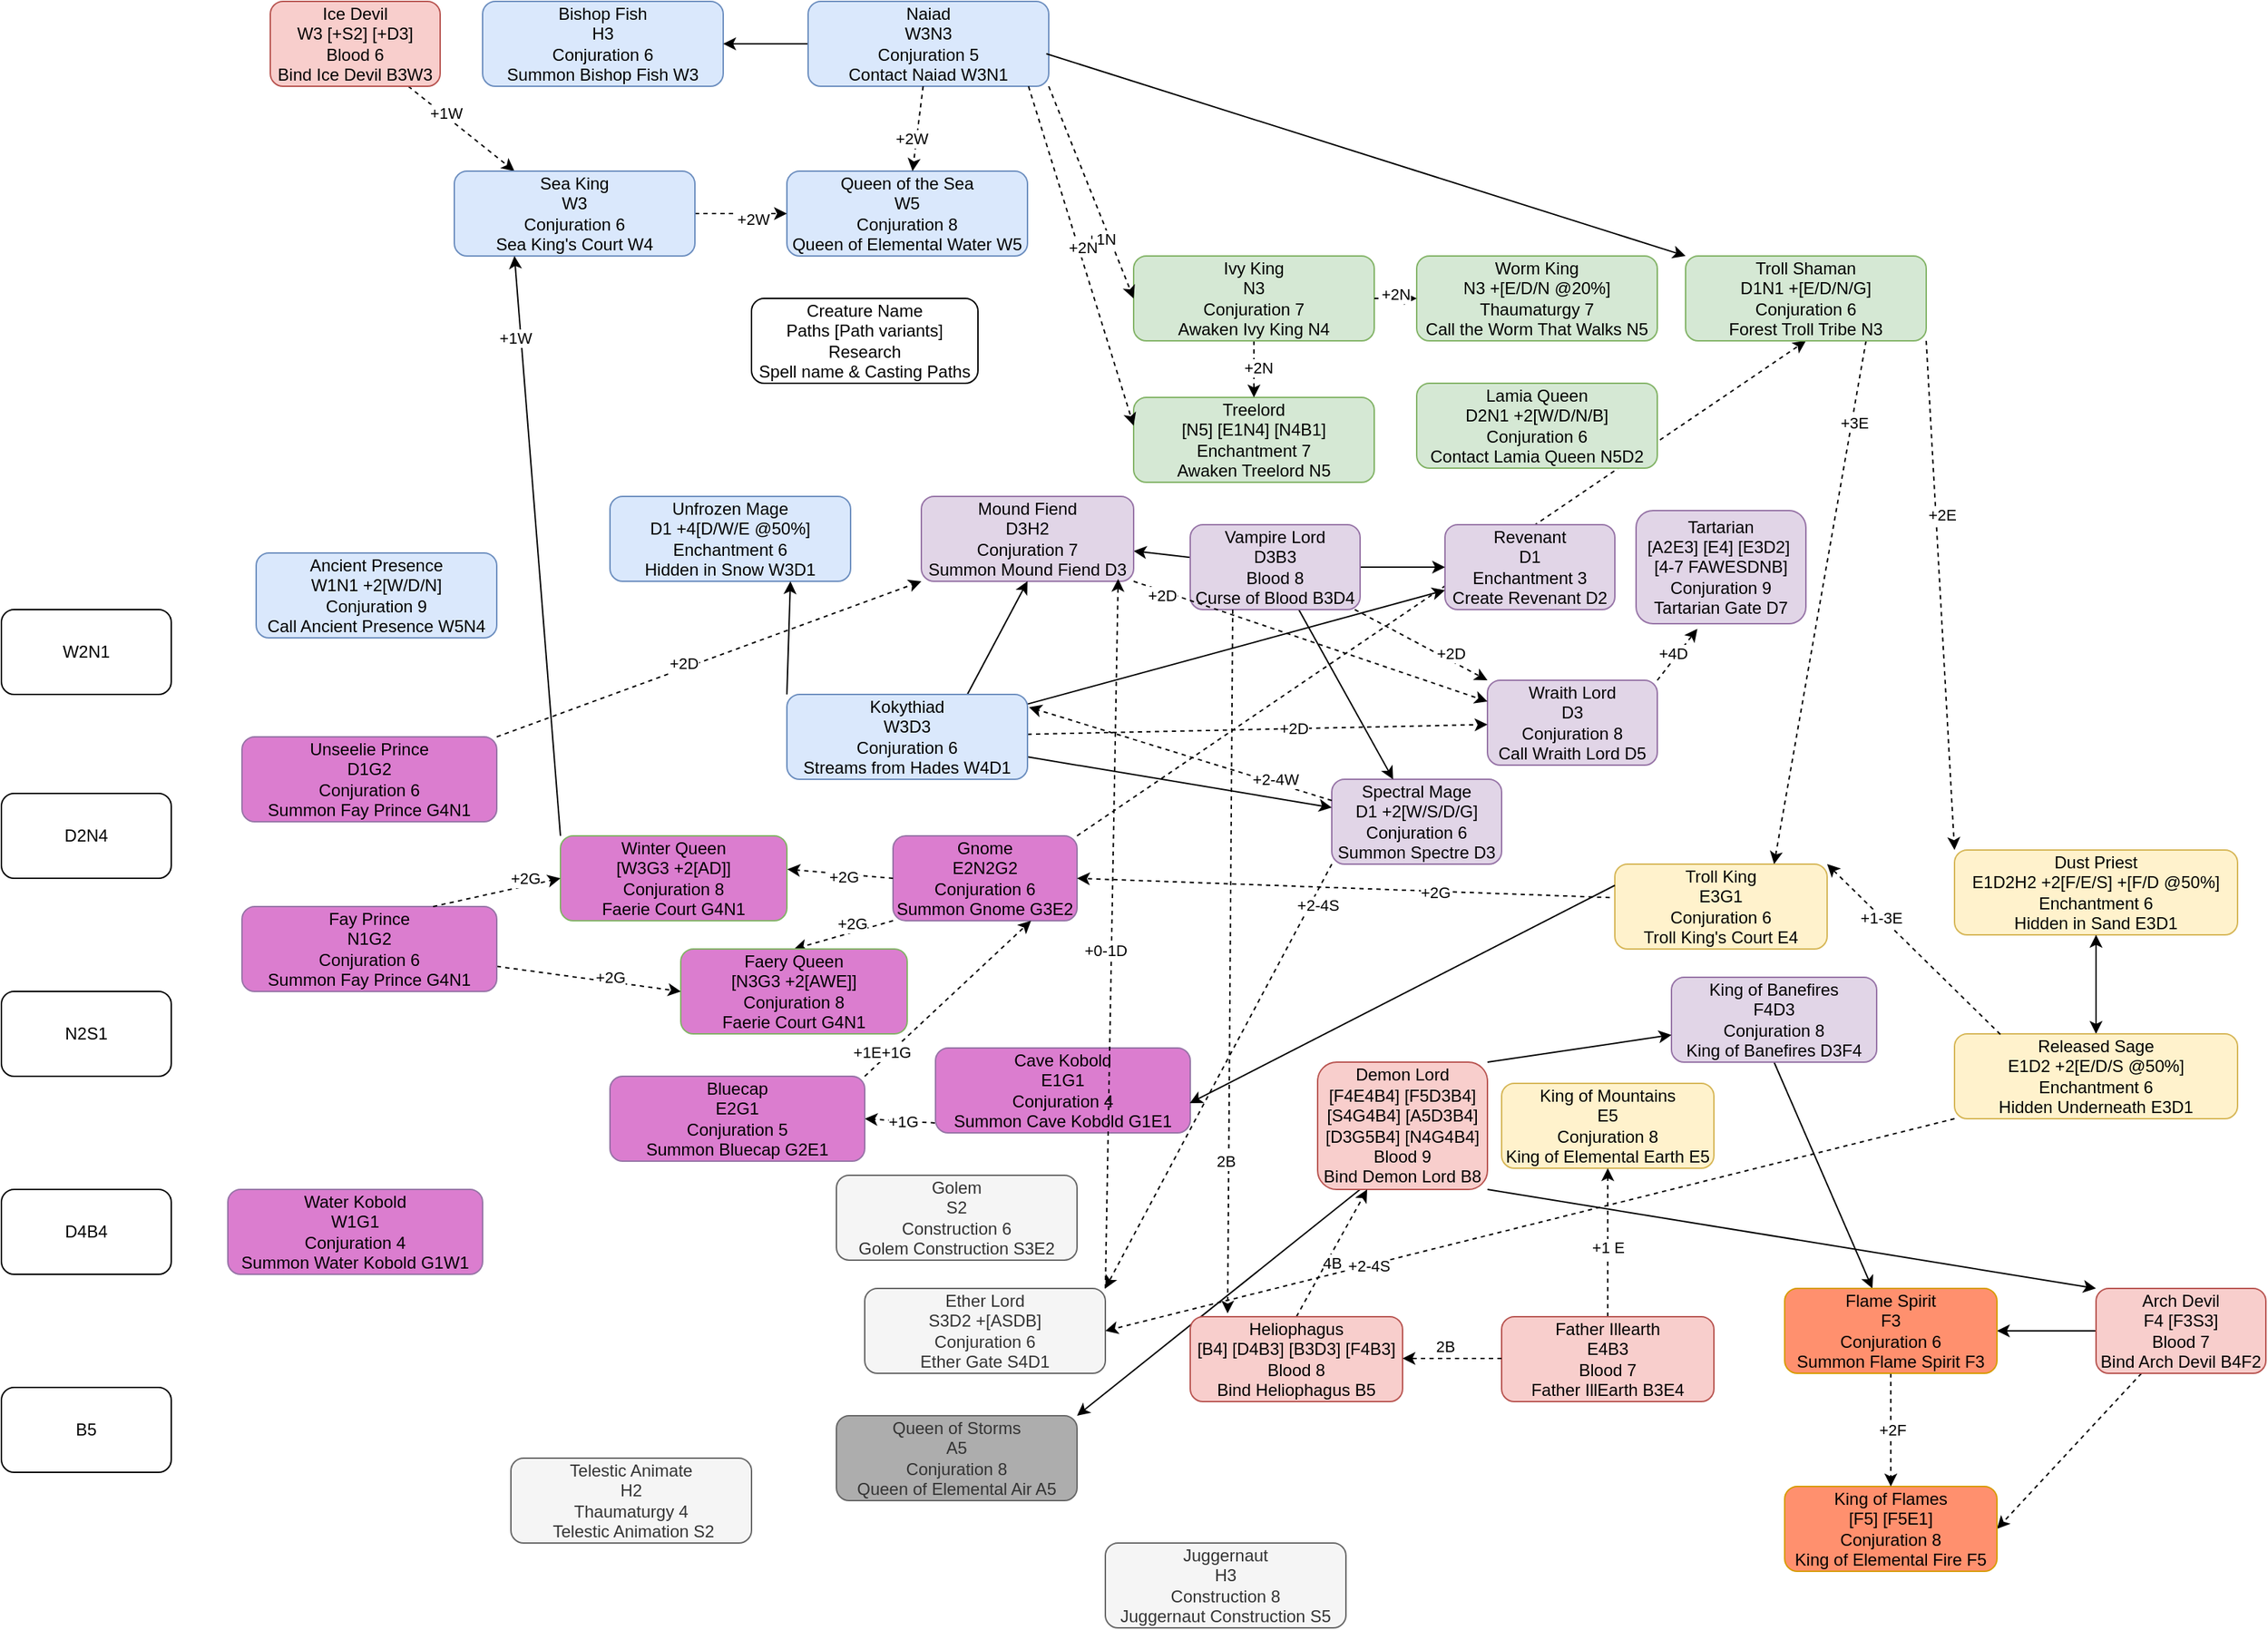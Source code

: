 <mxfile version="24.7.14">
  <diagram name="Page-1" id="Pso-l4eipHV7fYDRS40x">
    <mxGraphModel dx="2071" dy="1825" grid="1" gridSize="10" guides="1" tooltips="1" connect="1" arrows="1" fold="1" page="1" pageScale="1" pageWidth="850" pageHeight="1100" math="0" shadow="0">
      <root>
        <mxCell id="0" />
        <mxCell id="1" parent="0" />
        <mxCell id="pkedIXCBUnL8wOblgTKv-28" style="edgeStyle=none;rounded=0;orthogonalLoop=1;jettySize=auto;html=1;exitX=1;exitY=0;exitDx=0;exitDy=0;entryX=0.361;entryY=1.046;entryDx=0;entryDy=0;dashed=1;entryPerimeter=0;" parent="1" source="n5Uz14gswoLrWk821ix5-1" target="n5Uz14gswoLrWk821ix5-27" edge="1">
          <mxGeometry relative="1" as="geometry" />
        </mxCell>
        <mxCell id="pkedIXCBUnL8wOblgTKv-29" value="+4D" style="edgeLabel;html=1;align=center;verticalAlign=middle;resizable=0;points=[];" parent="pkedIXCBUnL8wOblgTKv-28" vertex="1" connectable="0">
          <mxGeometry x="-0.094" y="4" relative="1" as="geometry">
            <mxPoint x="1" as="offset" />
          </mxGeometry>
        </mxCell>
        <mxCell id="n5Uz14gswoLrWk821ix5-1" value="Wraith Lord&lt;div&gt;D3&lt;/div&gt;&lt;div&gt;Conjuration 8&lt;/div&gt;&lt;div&gt;Call Wraith Lord D5&lt;/div&gt;" style="rounded=1;whiteSpace=wrap;html=1;fillColor=#e1d5e7;strokeColor=#9673a6;" parent="1" vertex="1">
          <mxGeometry x="550" y="340" width="120" height="60" as="geometry" />
        </mxCell>
        <mxCell id="JQO_KjqfBnGGEXUe7-vQ-3" value="" style="rounded=0;orthogonalLoop=1;jettySize=auto;html=1;" parent="1" source="n5Uz14gswoLrWk821ix5-2" target="n5Uz14gswoLrWk821ix5-41" edge="1">
          <mxGeometry relative="1" as="geometry" />
        </mxCell>
        <mxCell id="JQO_KjqfBnGGEXUe7-vQ-5" style="rounded=0;orthogonalLoop=1;jettySize=auto;html=1;entryX=1;entryY=0.5;entryDx=0;entryDy=0;dashed=1;" parent="1" source="n5Uz14gswoLrWk821ix5-2" target="n5Uz14gswoLrWk821ix5-13" edge="1">
          <mxGeometry relative="1" as="geometry" />
        </mxCell>
        <mxCell id="n5Uz14gswoLrWk821ix5-2" value="&lt;div&gt;Arch Devil&lt;/div&gt;&lt;div&gt;F4 [F3S3]&lt;/div&gt;&lt;div&gt;Blood 7&lt;/div&gt;&lt;div&gt;Bind Arch Devil B4F2&lt;/div&gt;" style="rounded=1;whiteSpace=wrap;html=1;fillColor=#f8cecc;strokeColor=#b85450;" parent="1" vertex="1">
          <mxGeometry x="980" y="770" width="120" height="60" as="geometry" />
        </mxCell>
        <mxCell id="n5Uz14gswoLrWk821ix5-3" value="&lt;div&gt;Creature Name&lt;/div&gt;&lt;div&gt;Paths [Path variants]&lt;/div&gt;&lt;div&gt;Research&lt;/div&gt;&lt;div&gt;Spell name &amp;amp; Casting Paths&lt;/div&gt;" style="rounded=1;whiteSpace=wrap;html=1;" parent="1" vertex="1">
          <mxGeometry x="30" y="70" width="160" height="60" as="geometry" />
        </mxCell>
        <mxCell id="JQO_KjqfBnGGEXUe7-vQ-14" style="rounded=0;orthogonalLoop=1;jettySize=auto;html=1;entryX=0.25;entryY=0;entryDx=0;entryDy=0;dashed=1;" parent="1" source="n5Uz14gswoLrWk821ix5-4" target="n5Uz14gswoLrWk821ix5-20" edge="1">
          <mxGeometry relative="1" as="geometry" />
        </mxCell>
        <mxCell id="pkedIXCBUnL8wOblgTKv-33" value="+1W" style="edgeLabel;html=1;align=center;verticalAlign=middle;resizable=0;points=[];" parent="JQO_KjqfBnGGEXUe7-vQ-14" vertex="1" connectable="0">
          <mxGeometry x="-0.319" y="2" relative="1" as="geometry">
            <mxPoint as="offset" />
          </mxGeometry>
        </mxCell>
        <mxCell id="n5Uz14gswoLrWk821ix5-4" value="&lt;div&gt;Ice Devil&lt;/div&gt;&lt;div&gt;W3 [+S2] [+D3]&lt;/div&gt;&lt;div&gt;Blood 6&lt;/div&gt;&lt;div&gt;Bind Ice Devil B3W3&lt;/div&gt;" style="rounded=1;whiteSpace=wrap;html=1;fillColor=#f8cecc;strokeColor=#b85450;" parent="1" vertex="1">
          <mxGeometry x="-310" y="-140" width="120" height="60" as="geometry" />
        </mxCell>
        <mxCell id="pkedIXCBUnL8wOblgTKv-67" style="edgeStyle=none;rounded=0;orthogonalLoop=1;jettySize=auto;html=1;exitX=0;exitY=1;exitDx=0;exitDy=0;entryX=1;entryY=0;entryDx=0;entryDy=0;dashed=1;" parent="1" source="n5Uz14gswoLrWk821ix5-5" target="n5Uz14gswoLrWk821ix5-26" edge="1">
          <mxGeometry relative="1" as="geometry" />
        </mxCell>
        <mxCell id="pkedIXCBUnL8wOblgTKv-68" value="+2-4S" style="edgeLabel;html=1;align=center;verticalAlign=middle;resizable=0;points=[];" parent="pkedIXCBUnL8wOblgTKv-67" vertex="1" connectable="0">
          <mxGeometry x="-0.823" y="4" relative="1" as="geometry">
            <mxPoint as="offset" />
          </mxGeometry>
        </mxCell>
        <mxCell id="n5Uz14gswoLrWk821ix5-5" value="Spectral Mage&lt;div&gt;D1 +2[W/S/D/G]&lt;/div&gt;&lt;div&gt;Conjuration 6&lt;/div&gt;&lt;div&gt;Summon Spectre D3&lt;/div&gt;" style="rounded=1;whiteSpace=wrap;html=1;fillColor=#e1d5e7;strokeColor=#9673a6;" parent="1" vertex="1">
          <mxGeometry x="440" y="410" width="120" height="60" as="geometry" />
        </mxCell>
        <mxCell id="pkedIXCBUnL8wOblgTKv-31" style="edgeStyle=none;rounded=0;orthogonalLoop=1;jettySize=auto;html=1;exitX=1;exitY=0;exitDx=0;exitDy=0;entryX=0.5;entryY=1;entryDx=0;entryDy=0;dashed=1;" parent="1" source="n5Uz14gswoLrWk821ix5-6" target="n5Uz14gswoLrWk821ix5-38" edge="1">
          <mxGeometry relative="1" as="geometry" />
        </mxCell>
        <mxCell id="pkedIXCBUnL8wOblgTKv-32" value="+1N" style="edgeLabel;html=1;align=center;verticalAlign=middle;resizable=0;points=[];" parent="pkedIXCBUnL8wOblgTKv-31" vertex="1" connectable="0">
          <mxGeometry x="0.519" y="8" relative="1" as="geometry">
            <mxPoint as="offset" />
          </mxGeometry>
        </mxCell>
        <mxCell id="pkedIXCBUnL8wOblgTKv-35" style="edgeStyle=none;rounded=0;orthogonalLoop=1;jettySize=auto;html=1;exitX=0;exitY=1;exitDx=0;exitDy=0;entryX=0.5;entryY=0;entryDx=0;entryDy=0;dashed=1;" parent="1" source="n5Uz14gswoLrWk821ix5-6" target="n5Uz14gswoLrWk821ix5-23" edge="1">
          <mxGeometry relative="1" as="geometry" />
        </mxCell>
        <mxCell id="pkedIXCBUnL8wOblgTKv-37" value="+2G" style="edgeLabel;html=1;align=center;verticalAlign=middle;resizable=0;points=[];" parent="pkedIXCBUnL8wOblgTKv-35" vertex="1" connectable="0">
          <mxGeometry x="-0.205" y="-6" relative="1" as="geometry">
            <mxPoint as="offset" />
          </mxGeometry>
        </mxCell>
        <mxCell id="n5Uz14gswoLrWk821ix5-6" value="Gnome&lt;div&gt;E2N2G2&lt;/div&gt;&lt;div&gt;Conjuration 6&lt;/div&gt;&lt;div&gt;Summon Gnome G3E2&lt;/div&gt;" style="rounded=1;whiteSpace=wrap;html=1;fillColor=#DB7DCF;strokeColor=#9673a6;" parent="1" vertex="1">
          <mxGeometry x="130" y="450" width="130" height="60" as="geometry" />
        </mxCell>
        <mxCell id="n5Uz14gswoLrWk821ix5-7" value="Queen of the Sea&lt;div&gt;W5&lt;/div&gt;&lt;div&gt;Conjuration 8&lt;/div&gt;&lt;div&gt;Queen of Elemental Water W5&lt;/div&gt;" style="rounded=1;whiteSpace=wrap;html=1;fillColor=#dae8fc;strokeColor=#6c8ebf;" parent="1" vertex="1">
          <mxGeometry x="55" y="-20" width="170" height="60" as="geometry" />
        </mxCell>
        <mxCell id="n5Uz14gswoLrWk821ix5-8" value="Revenant&lt;div&gt;D1&lt;/div&gt;&lt;div&gt;Enchantment 3&lt;/div&gt;&lt;div&gt;Create Revenant D2&lt;/div&gt;" style="rounded=1;whiteSpace=wrap;html=1;fillColor=#e1d5e7;strokeColor=#9673a6;" parent="1" vertex="1">
          <mxGeometry x="520" y="230" width="120" height="60" as="geometry" />
        </mxCell>
        <mxCell id="pkedIXCBUnL8wOblgTKv-4" value="" style="edgeStyle=none;rounded=0;orthogonalLoop=1;jettySize=auto;html=1;" parent="1" source="n5Uz14gswoLrWk821ix5-9" target="n5Uz14gswoLrWk821ix5-8" edge="1">
          <mxGeometry relative="1" as="geometry" />
        </mxCell>
        <mxCell id="pkedIXCBUnL8wOblgTKv-5" value="" style="edgeStyle=none;rounded=0;orthogonalLoop=1;jettySize=auto;html=1;" parent="1" source="n5Uz14gswoLrWk821ix5-9" target="n5Uz14gswoLrWk821ix5-5" edge="1">
          <mxGeometry relative="1" as="geometry" />
        </mxCell>
        <mxCell id="pkedIXCBUnL8wOblgTKv-6" value="" style="edgeStyle=none;rounded=0;orthogonalLoop=1;jettySize=auto;html=1;entryX=0;entryY=0;entryDx=0;entryDy=0;dashed=1;" parent="1" source="n5Uz14gswoLrWk821ix5-9" target="n5Uz14gswoLrWk821ix5-1" edge="1">
          <mxGeometry relative="1" as="geometry" />
        </mxCell>
        <mxCell id="pkedIXCBUnL8wOblgTKv-7" value="+2D" style="edgeLabel;html=1;align=center;verticalAlign=middle;resizable=0;points=[];" parent="pkedIXCBUnL8wOblgTKv-6" vertex="1" connectable="0">
          <mxGeometry x="0.391" y="5" relative="1" as="geometry">
            <mxPoint as="offset" />
          </mxGeometry>
        </mxCell>
        <mxCell id="pkedIXCBUnL8wOblgTKv-16" value="" style="edgeStyle=none;rounded=0;orthogonalLoop=1;jettySize=auto;html=1;" parent="1" source="n5Uz14gswoLrWk821ix5-9" target="n5Uz14gswoLrWk821ix5-10" edge="1">
          <mxGeometry relative="1" as="geometry" />
        </mxCell>
        <mxCell id="n5Uz14gswoLrWk821ix5-9" value="Vampire Lord&lt;div&gt;D3B3&lt;/div&gt;&lt;div&gt;Blood 8&lt;/div&gt;&lt;div&gt;Curse of Blood B3D4&lt;/div&gt;" style="rounded=1;whiteSpace=wrap;html=1;fillColor=#e1d5e7;strokeColor=#9673a6;" parent="1" vertex="1">
          <mxGeometry x="340" y="230" width="120" height="60" as="geometry" />
        </mxCell>
        <mxCell id="pkedIXCBUnL8wOblgTKv-26" style="edgeStyle=none;rounded=0;orthogonalLoop=1;jettySize=auto;html=1;exitX=1;exitY=1;exitDx=0;exitDy=0;entryX=0;entryY=0.25;entryDx=0;entryDy=0;dashed=1;" parent="1" source="n5Uz14gswoLrWk821ix5-10" target="n5Uz14gswoLrWk821ix5-1" edge="1">
          <mxGeometry relative="1" as="geometry" />
        </mxCell>
        <mxCell id="pkedIXCBUnL8wOblgTKv-27" value="+2D" style="edgeLabel;html=1;align=center;verticalAlign=middle;resizable=0;points=[];" parent="pkedIXCBUnL8wOblgTKv-26" vertex="1" connectable="0">
          <mxGeometry x="-0.674" y="-3" relative="1" as="geometry">
            <mxPoint x="-20" y="-7" as="offset" />
          </mxGeometry>
        </mxCell>
        <mxCell id="n5Uz14gswoLrWk821ix5-10" value="Mound Fiend&lt;div&gt;D3H2&lt;/div&gt;&lt;div&gt;Conjuration 7&lt;/div&gt;&lt;div&gt;Summon Mound Fiend D3&lt;/div&gt;" style="rounded=1;whiteSpace=wrap;html=1;fillColor=#e1d5e7;strokeColor=#9673a6;" parent="1" vertex="1">
          <mxGeometry x="150" y="210" width="150" height="60" as="geometry" />
        </mxCell>
        <mxCell id="pkedIXCBUnL8wOblgTKv-18" style="edgeStyle=none;rounded=0;orthogonalLoop=1;jettySize=auto;html=1;exitX=1;exitY=1;exitDx=0;exitDy=0;entryX=0;entryY=0;entryDx=0;entryDy=0;" parent="1" source="n5Uz14gswoLrWk821ix5-11" target="n5Uz14gswoLrWk821ix5-2" edge="1">
          <mxGeometry relative="1" as="geometry" />
        </mxCell>
        <mxCell id="pkedIXCBUnL8wOblgTKv-64" style="edgeStyle=none;rounded=0;orthogonalLoop=1;jettySize=auto;html=1;exitX=0.25;exitY=1;exitDx=0;exitDy=0;entryX=1;entryY=0;entryDx=0;entryDy=0;" parent="1" source="n5Uz14gswoLrWk821ix5-11" target="n5Uz14gswoLrWk821ix5-19" edge="1">
          <mxGeometry relative="1" as="geometry" />
        </mxCell>
        <mxCell id="n5Uz14gswoLrWk821ix5-11" value="&lt;div&gt;Demon Lord&lt;/div&gt;&lt;div&gt;&lt;span style=&quot;background-color: initial;&quot;&gt;[F4E4B4] [F5D3B4] [S4G4B4] [A5D3B4] [D3G5B4] [N4G4B4]&lt;/span&gt;&lt;/div&gt;&lt;div&gt;&lt;span style=&quot;background-color: initial;&quot;&gt;Blood 9&lt;/span&gt;&lt;br&gt;&lt;/div&gt;&lt;div&gt;Bind Demon Lord B8&lt;/div&gt;" style="rounded=1;whiteSpace=wrap;html=1;fillColor=#f8cecc;strokeColor=#b85450;" parent="1" vertex="1">
          <mxGeometry x="430" y="610" width="120" height="90" as="geometry" />
        </mxCell>
        <mxCell id="n5Uz14gswoLrWk821ix5-12" value="King of Mountains&lt;div&gt;E5&lt;/div&gt;&lt;div&gt;Conjuration 8&lt;/div&gt;&lt;div&gt;King of Elemental Earth E5&lt;/div&gt;" style="rounded=1;whiteSpace=wrap;html=1;fillColor=#fff2cc;strokeColor=#d6b656;" parent="1" vertex="1">
          <mxGeometry x="560" y="625" width="150" height="60" as="geometry" />
        </mxCell>
        <mxCell id="n5Uz14gswoLrWk821ix5-13" value="King of Flames&lt;div&gt;[F5] [F5E1]&lt;/div&gt;&lt;div&gt;Conjuration 8&lt;/div&gt;&lt;div&gt;King of Elemental Fire F5&lt;/div&gt;" style="rounded=1;whiteSpace=wrap;html=1;fillColor=#FF906E;strokeColor=#d79b00;" parent="1" vertex="1">
          <mxGeometry x="760" y="910" width="150" height="60" as="geometry" />
        </mxCell>
        <mxCell id="JQO_KjqfBnGGEXUe7-vQ-7" style="rounded=0;orthogonalLoop=1;jettySize=auto;html=1;entryX=0.5;entryY=1;entryDx=0;entryDy=0;dashed=1;" parent="1" source="n5Uz14gswoLrWk821ix5-14" target="n5Uz14gswoLrWk821ix5-12" edge="1">
          <mxGeometry relative="1" as="geometry" />
        </mxCell>
        <mxCell id="JQO_KjqfBnGGEXUe7-vQ-8" value="+1 E" style="edgeLabel;html=1;align=center;verticalAlign=middle;resizable=0;points=[];" parent="JQO_KjqfBnGGEXUe7-vQ-7" vertex="1" connectable="0">
          <mxGeometry x="-0.457" relative="1" as="geometry">
            <mxPoint y="-21" as="offset" />
          </mxGeometry>
        </mxCell>
        <mxCell id="n5Uz14gswoLrWk821ix5-14" value="Father Illearth&lt;div&gt;E4B3&lt;/div&gt;&lt;div&gt;Blood 7&lt;/div&gt;&lt;div&gt;Father IllEarth B3E4&lt;/div&gt;" style="rounded=1;whiteSpace=wrap;html=1;fillColor=#f8cecc;strokeColor=#b85450;" parent="1" vertex="1">
          <mxGeometry x="560" y="790" width="150" height="60" as="geometry" />
        </mxCell>
        <mxCell id="n5Uz14gswoLrWk821ix5-15" value="Golem&lt;div&gt;S2&lt;/div&gt;&lt;div&gt;Construction 6&lt;/div&gt;&lt;div&gt;Golem Construction S3E2&lt;/div&gt;" style="rounded=1;whiteSpace=wrap;html=1;fillColor=#f5f5f5;strokeColor=#666666;fontColor=#333333;" parent="1" vertex="1">
          <mxGeometry x="90" y="690" width="170" height="60" as="geometry" />
        </mxCell>
        <mxCell id="n5Uz14gswoLrWk821ix5-16" value="Telestic Animate&lt;div&gt;H2&lt;/div&gt;&lt;div&gt;Thaumaturgy 4&lt;/div&gt;&lt;div&gt;&amp;nbsp;Telestic Animation S2&lt;/div&gt;" style="rounded=1;whiteSpace=wrap;html=1;fillColor=#f5f5f5;strokeColor=#666666;fontColor=#333333;" parent="1" vertex="1">
          <mxGeometry x="-140" y="890" width="170" height="60" as="geometry" />
        </mxCell>
        <mxCell id="pkedIXCBUnL8wOblgTKv-9" style="edgeStyle=none;rounded=0;orthogonalLoop=1;jettySize=auto;html=1;exitX=0.5;exitY=0;exitDx=0;exitDy=0;dashed=1;" parent="1" source="n5Uz14gswoLrWk821ix5-17" target="n5Uz14gswoLrWk821ix5-11" edge="1">
          <mxGeometry relative="1" as="geometry" />
        </mxCell>
        <mxCell id="pkedIXCBUnL8wOblgTKv-10" value="4B" style="edgeLabel;html=1;align=center;verticalAlign=middle;resizable=0;points=[];" parent="pkedIXCBUnL8wOblgTKv-9" vertex="1" connectable="0">
          <mxGeometry x="0.27" y="-3" relative="1" as="geometry">
            <mxPoint x="-10" y="18" as="offset" />
          </mxGeometry>
        </mxCell>
        <mxCell id="n5Uz14gswoLrWk821ix5-17" value="Heliophagus&lt;div&gt;[B4] [D4B3] [B3D3] [F4B3]&lt;/div&gt;&lt;div&gt;Blood 8&lt;/div&gt;&lt;div&gt;Bind Heliophagus B5&lt;/div&gt;" style="rounded=1;whiteSpace=wrap;html=1;fillColor=#f8cecc;strokeColor=#b85450;" parent="1" vertex="1">
          <mxGeometry x="340" y="790" width="150" height="60" as="geometry" />
        </mxCell>
        <mxCell id="pkedIXCBUnL8wOblgTKv-55" style="edgeStyle=none;rounded=0;orthogonalLoop=1;jettySize=auto;html=1;exitX=-0.024;exitY=0.394;exitDx=0;exitDy=0;entryX=1;entryY=0.5;entryDx=0;entryDy=0;dashed=1;exitPerimeter=0;" parent="1" source="n5Uz14gswoLrWk821ix5-18" target="n5Uz14gswoLrWk821ix5-6" edge="1">
          <mxGeometry relative="1" as="geometry" />
        </mxCell>
        <mxCell id="pkedIXCBUnL8wOblgTKv-56" value="+2G" style="edgeLabel;html=1;align=center;verticalAlign=middle;resizable=0;points=[];" parent="pkedIXCBUnL8wOblgTKv-55" vertex="1" connectable="0">
          <mxGeometry x="-0.345" y="1" relative="1" as="geometry">
            <mxPoint as="offset" />
          </mxGeometry>
        </mxCell>
        <mxCell id="n5Uz14gswoLrWk821ix5-18" value="Troll King&lt;div&gt;E3G1&lt;/div&gt;&lt;div&gt;Conjuration 6&lt;/div&gt;&lt;div&gt;Troll King&#39;s Court E4&lt;/div&gt;" style="rounded=1;whiteSpace=wrap;html=1;fillColor=#fff2cc;strokeColor=#d6b656;" parent="1" vertex="1">
          <mxGeometry x="640" y="470" width="150" height="60" as="geometry" />
        </mxCell>
        <mxCell id="n5Uz14gswoLrWk821ix5-19" value="Queen of Storms&lt;div&gt;A5&lt;/div&gt;&lt;div&gt;Conjuration 8&lt;/div&gt;&lt;div&gt;Queen of Elemental Air A5&lt;/div&gt;" style="rounded=1;whiteSpace=wrap;html=1;fillColor=#ADADAD;strokeColor=#666666;fontColor=#333333;" parent="1" vertex="1">
          <mxGeometry x="90" y="860" width="170" height="60" as="geometry" />
        </mxCell>
        <mxCell id="JQO_KjqfBnGGEXUe7-vQ-15" value="" style="rounded=0;orthogonalLoop=1;jettySize=auto;html=1;dashed=1;" parent="1" source="n5Uz14gswoLrWk821ix5-20" target="n5Uz14gswoLrWk821ix5-7" edge="1">
          <mxGeometry relative="1" as="geometry" />
        </mxCell>
        <mxCell id="JQO_KjqfBnGGEXUe7-vQ-16" value="+2W" style="edgeLabel;html=1;align=center;verticalAlign=middle;resizable=0;points=[];" parent="JQO_KjqfBnGGEXUe7-vQ-15" vertex="1" connectable="0">
          <mxGeometry x="0.24" y="-4" relative="1" as="geometry">
            <mxPoint as="offset" />
          </mxGeometry>
        </mxCell>
        <mxCell id="n5Uz14gswoLrWk821ix5-20" value="Sea King&lt;div&gt;W3&lt;/div&gt;&lt;div&gt;Conjuration 6&lt;/div&gt;&lt;div&gt;Sea King&#39;s Court W4&lt;/div&gt;" style="rounded=1;whiteSpace=wrap;html=1;fillColor=#dae8fc;strokeColor=#6c8ebf;" parent="1" vertex="1">
          <mxGeometry x="-180" y="-20" width="170" height="60" as="geometry" />
        </mxCell>
        <mxCell id="n5Uz14gswoLrWk821ix5-21" value="Lamia Queen&lt;div&gt;D2N1 +2[W/D/N/B]&lt;/div&gt;&lt;div&gt;Conjuration 6&lt;/div&gt;&lt;div&gt;Contact Lamia Queen N5D2&lt;/div&gt;" style="rounded=1;whiteSpace=wrap;html=1;fillColor=#d5e8d4;strokeColor=#82b366;" parent="1" vertex="1">
          <mxGeometry x="500" y="130" width="170" height="60" as="geometry" />
        </mxCell>
        <mxCell id="n5Uz14gswoLrWk821ix5-22" value="Treelord&lt;div&gt;[N5] [E1N4] [N4B1]&lt;/div&gt;&lt;div&gt;Enchantment 7&lt;/div&gt;&lt;div&gt;Awaken Treelord N5&lt;/div&gt;" style="rounded=1;whiteSpace=wrap;html=1;fillColor=#d5e8d4;strokeColor=#82b366;" parent="1" vertex="1">
          <mxGeometry x="300" y="140" width="170" height="60" as="geometry" />
        </mxCell>
        <mxCell id="n5Uz14gswoLrWk821ix5-23" value="Faery Queen&lt;div&gt;[N3G3 +2[AWE]]&lt;/div&gt;&lt;div&gt;Conjuration 8&lt;/div&gt;&lt;div&gt;Faerie Court G4N1&lt;/div&gt;" style="rounded=1;whiteSpace=wrap;html=1;fillColor=#DB7DCF;strokeColor=#82b366;" parent="1" vertex="1">
          <mxGeometry x="-20" y="530" width="160" height="60" as="geometry" />
        </mxCell>
        <mxCell id="pkedIXCBUnL8wOblgTKv-49" style="edgeStyle=none;rounded=0;orthogonalLoop=1;jettySize=auto;html=1;exitX=0;exitY=0;exitDx=0;exitDy=0;entryX=0.25;entryY=1;entryDx=0;entryDy=0;" parent="1" source="n5Uz14gswoLrWk821ix5-25" target="n5Uz14gswoLrWk821ix5-20" edge="1">
          <mxGeometry relative="1" as="geometry" />
        </mxCell>
        <mxCell id="pkedIXCBUnL8wOblgTKv-50" value="+1W" style="edgeLabel;html=1;align=center;verticalAlign=middle;resizable=0;points=[];" parent="pkedIXCBUnL8wOblgTKv-49" vertex="1" connectable="0">
          <mxGeometry x="0.722" y="4" relative="1" as="geometry">
            <mxPoint as="offset" />
          </mxGeometry>
        </mxCell>
        <mxCell id="n5Uz14gswoLrWk821ix5-25" value="Winter Queen&lt;div&gt;[W3G3 +2[AD]]&lt;/div&gt;&lt;div&gt;Conjuration 8&lt;/div&gt;&lt;div&gt;Faerie Court G4N1&lt;/div&gt;" style="rounded=1;whiteSpace=wrap;html=1;fillColor=#DB7DCF;strokeColor=#82b366;" parent="1" vertex="1">
          <mxGeometry x="-105" y="450" width="160" height="60" as="geometry" />
        </mxCell>
        <mxCell id="n5Uz14gswoLrWk821ix5-26" value="Ether Lord&lt;div&gt;S3D2 +[ASDB]&lt;/div&gt;&lt;div&gt;Conjuration 6&lt;/div&gt;&lt;div&gt;Ether Gate S4D1&lt;/div&gt;" style="rounded=1;whiteSpace=wrap;html=1;fillColor=#f5f5f5;strokeColor=#666666;fontColor=#333333;" parent="1" vertex="1">
          <mxGeometry x="110" y="770" width="170" height="60" as="geometry" />
        </mxCell>
        <mxCell id="n5Uz14gswoLrWk821ix5-27" value="Tartarian&lt;div&gt;[A2E3] [E4] [E3D2]&amp;nbsp;&lt;/div&gt;&lt;div&gt;[4-7 FAWESDNB]&lt;/div&gt;&lt;div&gt;Conjuration 9&lt;/div&gt;&lt;div&gt;Tartarian Gate D7&lt;/div&gt;" style="rounded=1;whiteSpace=wrap;html=1;fillColor=#e1d5e7;strokeColor=#9673a6;" parent="1" vertex="1">
          <mxGeometry x="655" y="220" width="120" height="80" as="geometry" />
        </mxCell>
        <mxCell id="n5Uz14gswoLrWk821ix5-28" value="Juggernaut&lt;div&gt;H3&lt;/div&gt;&lt;div&gt;Construction 8&lt;/div&gt;&lt;div&gt;Juggernaut Construction S5&lt;/div&gt;" style="rounded=1;whiteSpace=wrap;html=1;fillColor=#f5f5f5;strokeColor=#666666;fontColor=#333333;" parent="1" vertex="1">
          <mxGeometry x="280" y="950" width="170" height="60" as="geometry" />
        </mxCell>
        <mxCell id="pkedIXCBUnL8wOblgTKv-20" style="edgeStyle=none;rounded=0;orthogonalLoop=1;jettySize=auto;html=1;exitX=0.5;exitY=1;exitDx=0;exitDy=0;" parent="1" source="n5Uz14gswoLrWk821ix5-29" target="n5Uz14gswoLrWk821ix5-41" edge="1">
          <mxGeometry relative="1" as="geometry" />
        </mxCell>
        <mxCell id="n5Uz14gswoLrWk821ix5-29" value="King of Banefires&lt;div&gt;F4D3&lt;/div&gt;&lt;div&gt;Conjuration 8&lt;/div&gt;&lt;div&gt;King of Banefires D3F4&lt;/div&gt;" style="rounded=1;whiteSpace=wrap;html=1;fillColor=#e1d5e7;strokeColor=#9673a6;" parent="1" vertex="1">
          <mxGeometry x="680" y="550" width="145" height="60" as="geometry" />
        </mxCell>
        <mxCell id="pkedIXCBUnL8wOblgTKv-2" value="" style="edgeStyle=none;rounded=0;orthogonalLoop=1;jettySize=auto;html=1;dashed=1;" parent="1" source="n5Uz14gswoLrWk821ix5-31" target="n5Uz14gswoLrWk821ix5-22" edge="1">
          <mxGeometry relative="1" as="geometry" />
        </mxCell>
        <mxCell id="pkedIXCBUnL8wOblgTKv-3" value="+2N" style="edgeLabel;html=1;align=center;verticalAlign=middle;resizable=0;points=[];" parent="pkedIXCBUnL8wOblgTKv-2" vertex="1" connectable="0">
          <mxGeometry x="-0.05" y="3" relative="1" as="geometry">
            <mxPoint as="offset" />
          </mxGeometry>
        </mxCell>
        <mxCell id="n5Uz14gswoLrWk821ix5-31" value="Ivy King&lt;div&gt;N3&lt;/div&gt;&lt;div&gt;Conjuration 7&lt;/div&gt;&lt;div&gt;Awaken Ivy King N4&lt;/div&gt;" style="rounded=1;whiteSpace=wrap;html=1;fillColor=#d5e8d4;strokeColor=#82b366;" parent="1" vertex="1">
          <mxGeometry x="300" y="40" width="170" height="60" as="geometry" />
        </mxCell>
        <mxCell id="n5Uz14gswoLrWk821ix5-32" value="Bishop Fish&lt;div&gt;H3&lt;/div&gt;&lt;div&gt;Conjuration 6&lt;/div&gt;&lt;div&gt;Summon Bishop Fish W3&lt;/div&gt;" style="rounded=1;whiteSpace=wrap;html=1;fillColor=#dae8fc;strokeColor=#6c8ebf;" parent="1" vertex="1">
          <mxGeometry x="-160" y="-140" width="170" height="60" as="geometry" />
        </mxCell>
        <mxCell id="n5Uz14gswoLrWk821ix5-33" value="Unfrozen Mage&lt;div&gt;D1 +4[D/W/E @50%]&lt;/div&gt;&lt;div&gt;Enchantment 6&lt;/div&gt;&lt;div&gt;Hidden in Snow W3D1&lt;/div&gt;" style="rounded=1;whiteSpace=wrap;html=1;fillColor=#dae8fc;strokeColor=#6c8ebf;" parent="1" vertex="1">
          <mxGeometry x="-70" y="210" width="170" height="60" as="geometry" />
        </mxCell>
        <mxCell id="JQO_KjqfBnGGEXUe7-vQ-19" value="" style="edgeStyle=none;rounded=0;orthogonalLoop=1;jettySize=auto;html=1;entryX=0;entryY=0.5;entryDx=0;entryDy=0;dashed=1;exitX=1;exitY=1;exitDx=0;exitDy=0;" parent="1" source="n5Uz14gswoLrWk821ix5-34" target="n5Uz14gswoLrWk821ix5-31" edge="1">
          <mxGeometry relative="1" as="geometry" />
        </mxCell>
        <mxCell id="uW19iNIozHpCDB84WXC3-1" value="+1N" style="edgeLabel;html=1;align=center;verticalAlign=middle;resizable=0;points=[];" vertex="1" connectable="0" parent="JQO_KjqfBnGGEXUe7-vQ-19">
          <mxGeometry x="0.424" y="-6" relative="1" as="geometry">
            <mxPoint y="-1" as="offset" />
          </mxGeometry>
        </mxCell>
        <mxCell id="pkedIXCBUnL8wOblgTKv-30" style="edgeStyle=none;rounded=0;orthogonalLoop=1;jettySize=auto;html=1;exitX=0;exitY=0.5;exitDx=0;exitDy=0;" parent="1" source="n5Uz14gswoLrWk821ix5-34" edge="1">
          <mxGeometry relative="1" as="geometry">
            <mxPoint x="10" y="-110" as="targetPoint" />
          </mxGeometry>
        </mxCell>
        <mxCell id="n5Uz14gswoLrWk821ix5-34" value="Naiad&lt;div&gt;W3N3&lt;/div&gt;&lt;div&gt;Conjuration 5&lt;/div&gt;&lt;div&gt;Contact Naiad W3N1&lt;/div&gt;" style="rounded=1;whiteSpace=wrap;html=1;fillColor=#dae8fc;strokeColor=#6c8ebf;" parent="1" vertex="1">
          <mxGeometry x="70" y="-140" width="170" height="60" as="geometry" />
        </mxCell>
        <mxCell id="JQO_KjqfBnGGEXUe7-vQ-20" value="" style="edgeStyle=none;rounded=0;orthogonalLoop=1;jettySize=auto;html=1;" parent="1" source="n5Uz14gswoLrWk821ix5-35" target="n5Uz14gswoLrWk821ix5-5" edge="1">
          <mxGeometry relative="1" as="geometry" />
        </mxCell>
        <mxCell id="JQO_KjqfBnGGEXUe7-vQ-21" style="edgeStyle=none;rounded=0;orthogonalLoop=1;jettySize=auto;html=1;" parent="1" source="n5Uz14gswoLrWk821ix5-35" target="n5Uz14gswoLrWk821ix5-8" edge="1">
          <mxGeometry relative="1" as="geometry" />
        </mxCell>
        <mxCell id="JQO_KjqfBnGGEXUe7-vQ-22" style="edgeStyle=none;rounded=0;orthogonalLoop=1;jettySize=auto;html=1;dashed=1;" parent="1" source="n5Uz14gswoLrWk821ix5-35" target="n5Uz14gswoLrWk821ix5-1" edge="1">
          <mxGeometry relative="1" as="geometry" />
        </mxCell>
        <mxCell id="JQO_KjqfBnGGEXUe7-vQ-23" value="+2D" style="edgeLabel;html=1;align=center;verticalAlign=middle;resizable=0;points=[];" parent="JQO_KjqfBnGGEXUe7-vQ-22" vertex="1" connectable="0">
          <mxGeometry x="0.155" relative="1" as="geometry">
            <mxPoint as="offset" />
          </mxGeometry>
        </mxCell>
        <mxCell id="pkedIXCBUnL8wOblgTKv-25" style="edgeStyle=none;rounded=0;orthogonalLoop=1;jettySize=auto;html=1;exitX=0.75;exitY=0;exitDx=0;exitDy=0;entryX=0.5;entryY=1;entryDx=0;entryDy=0;" parent="1" source="n5Uz14gswoLrWk821ix5-35" target="n5Uz14gswoLrWk821ix5-10" edge="1">
          <mxGeometry relative="1" as="geometry" />
        </mxCell>
        <mxCell id="n5Uz14gswoLrWk821ix5-35" value="&lt;div&gt;Kokythiad&lt;/div&gt;&lt;div&gt;W3D3&lt;/div&gt;&lt;div&gt;Conjuration 6&lt;/div&gt;&lt;div&gt;Streams from Hades W4D1&lt;/div&gt;" style="rounded=1;whiteSpace=wrap;html=1;fillColor=#dae8fc;strokeColor=#6c8ebf;" parent="1" vertex="1">
          <mxGeometry x="55" y="350" width="170" height="60" as="geometry" />
        </mxCell>
        <mxCell id="pkedIXCBUnL8wOblgTKv-22" value="" style="edgeStyle=none;rounded=0;orthogonalLoop=1;jettySize=auto;html=1;" parent="1" source="n5Uz14gswoLrWk821ix5-36" target="n5Uz14gswoLrWk821ix5-40" edge="1">
          <mxGeometry relative="1" as="geometry" />
        </mxCell>
        <mxCell id="n5Uz14gswoLrWk821ix5-36" value="Dust Priest&lt;div&gt;E1D2H2 +2[F/E/S] +[F/D @50%]&lt;/div&gt;&lt;div&gt;Enchantment 6&lt;/div&gt;&lt;div&gt;Hidden in Sand E3D1&lt;/div&gt;" style="rounded=1;whiteSpace=wrap;html=1;fillColor=#fff2cc;strokeColor=#d6b656;" parent="1" vertex="1">
          <mxGeometry x="880" y="460" width="200" height="60" as="geometry" />
        </mxCell>
        <mxCell id="n5Uz14gswoLrWk821ix5-37" value="Worm King&lt;div&gt;N3 +[E/D/N @20%]&lt;/div&gt;&lt;div&gt;Thaumaturgy 7&lt;/div&gt;&lt;div&gt;Call the Worm That Walks N5&lt;/div&gt;" style="rounded=1;whiteSpace=wrap;html=1;fillColor=#d5e8d4;strokeColor=#82b366;" parent="1" vertex="1">
          <mxGeometry x="500" y="40" width="170" height="60" as="geometry" />
        </mxCell>
        <mxCell id="uW19iNIozHpCDB84WXC3-5" style="rounded=0;orthogonalLoop=1;jettySize=auto;html=1;exitX=0.75;exitY=1;exitDx=0;exitDy=0;entryX=0.75;entryY=0;entryDx=0;entryDy=0;dashed=1;" edge="1" parent="1" source="n5Uz14gswoLrWk821ix5-38" target="n5Uz14gswoLrWk821ix5-18">
          <mxGeometry relative="1" as="geometry" />
        </mxCell>
        <mxCell id="uW19iNIozHpCDB84WXC3-6" value="+3E" style="edgeLabel;html=1;align=center;verticalAlign=middle;resizable=0;points=[];" vertex="1" connectable="0" parent="uW19iNIozHpCDB84WXC3-5">
          <mxGeometry x="-0.692" y="1" relative="1" as="geometry">
            <mxPoint as="offset" />
          </mxGeometry>
        </mxCell>
        <mxCell id="uW19iNIozHpCDB84WXC3-7" style="rounded=0;orthogonalLoop=1;jettySize=auto;html=1;exitX=1;exitY=1;exitDx=0;exitDy=0;entryX=0;entryY=0;entryDx=0;entryDy=0;dashed=1;" edge="1" parent="1" source="n5Uz14gswoLrWk821ix5-38" target="n5Uz14gswoLrWk821ix5-36">
          <mxGeometry relative="1" as="geometry" />
        </mxCell>
        <mxCell id="uW19iNIozHpCDB84WXC3-8" value="+2E" style="edgeLabel;html=1;align=center;verticalAlign=middle;resizable=0;points=[];" vertex="1" connectable="0" parent="uW19iNIozHpCDB84WXC3-7">
          <mxGeometry x="-0.317" y="5" relative="1" as="geometry">
            <mxPoint x="-1" as="offset" />
          </mxGeometry>
        </mxCell>
        <mxCell id="n5Uz14gswoLrWk821ix5-38" value="Troll Shaman&lt;div&gt;D1N1 +[E/D/N/G]&lt;/div&gt;&lt;div&gt;Conjuration 6&lt;/div&gt;&lt;div&gt;Forest Troll Tribe N3&lt;/div&gt;" style="rounded=1;whiteSpace=wrap;html=1;fillColor=#d5e8d4;strokeColor=#82b366;" parent="1" vertex="1">
          <mxGeometry x="690" y="40" width="170" height="60" as="geometry" />
        </mxCell>
        <mxCell id="n5Uz14gswoLrWk821ix5-39" value="Ancient Presence&lt;div&gt;W1N1 +2[W/D/N]&lt;/div&gt;&lt;div&gt;Conjuration 9&lt;/div&gt;&lt;div&gt;Call Ancient Presence W5N4&lt;/div&gt;" style="rounded=1;whiteSpace=wrap;html=1;fillColor=#dae8fc;strokeColor=#6c8ebf;" parent="1" vertex="1">
          <mxGeometry x="-320" y="250" width="170" height="60" as="geometry" />
        </mxCell>
        <mxCell id="pkedIXCBUnL8wOblgTKv-23" value="" style="edgeStyle=none;rounded=0;orthogonalLoop=1;jettySize=auto;html=1;" parent="1" source="n5Uz14gswoLrWk821ix5-40" target="n5Uz14gswoLrWk821ix5-36" edge="1">
          <mxGeometry relative="1" as="geometry" />
        </mxCell>
        <mxCell id="pkedIXCBUnL8wOblgTKv-51" style="edgeStyle=none;rounded=0;orthogonalLoop=1;jettySize=auto;html=1;exitX=0;exitY=1;exitDx=0;exitDy=0;entryX=1;entryY=0.5;entryDx=0;entryDy=0;dashed=1;" parent="1" source="n5Uz14gswoLrWk821ix5-40" target="n5Uz14gswoLrWk821ix5-26" edge="1">
          <mxGeometry relative="1" as="geometry" />
        </mxCell>
        <mxCell id="pkedIXCBUnL8wOblgTKv-52" value="+2-4S" style="edgeLabel;html=1;align=center;verticalAlign=middle;resizable=0;points=[];" parent="pkedIXCBUnL8wOblgTKv-51" vertex="1" connectable="0">
          <mxGeometry x="0.379" relative="1" as="geometry">
            <mxPoint as="offset" />
          </mxGeometry>
        </mxCell>
        <mxCell id="n5Uz14gswoLrWk821ix5-40" value="Released Sage&lt;div&gt;E1D2 +2[E/D/S @50%]&lt;/div&gt;&lt;div&gt;Enchantment 6&lt;/div&gt;&lt;div&gt;Hidden Underneath E3D1&lt;/div&gt;" style="rounded=1;whiteSpace=wrap;html=1;fillColor=#fff2cc;strokeColor=#d6b656;" parent="1" vertex="1">
          <mxGeometry x="880" y="590" width="200" height="60" as="geometry" />
        </mxCell>
        <mxCell id="JQO_KjqfBnGGEXUe7-vQ-1" value="" style="rounded=0;orthogonalLoop=1;jettySize=auto;html=1;dashed=1;" parent="1" source="n5Uz14gswoLrWk821ix5-41" target="n5Uz14gswoLrWk821ix5-13" edge="1">
          <mxGeometry relative="1" as="geometry" />
        </mxCell>
        <mxCell id="JQO_KjqfBnGGEXUe7-vQ-2" value="+2F" style="edgeLabel;html=1;align=center;verticalAlign=middle;resizable=0;points=[];" parent="JQO_KjqfBnGGEXUe7-vQ-1" vertex="1" connectable="0">
          <mxGeometry y="1" relative="1" as="geometry">
            <mxPoint as="offset" />
          </mxGeometry>
        </mxCell>
        <mxCell id="n5Uz14gswoLrWk821ix5-41" value="Flame Spirit&lt;div&gt;F3&lt;/div&gt;&lt;div&gt;Conjuration 6&lt;/div&gt;&lt;div&gt;Summon Flame Spirit F3&lt;/div&gt;" style="rounded=1;whiteSpace=wrap;html=1;fillColor=#FF906E;strokeColor=#d79b00;" parent="1" vertex="1">
          <mxGeometry x="760" y="770" width="150" height="60" as="geometry" />
        </mxCell>
        <mxCell id="pkedIXCBUnL8wOblgTKv-58" style="edgeStyle=none;rounded=0;orthogonalLoop=1;jettySize=auto;html=1;exitX=-0.002;exitY=0.883;exitDx=0;exitDy=0;entryX=1;entryY=0.5;entryDx=0;entryDy=0;dashed=1;exitPerimeter=0;" parent="1" source="n5Uz14gswoLrWk821ix5-42" target="n5Uz14gswoLrWk821ix5-43" edge="1">
          <mxGeometry relative="1" as="geometry" />
        </mxCell>
        <mxCell id="pkedIXCBUnL8wOblgTKv-59" value="+1G" style="edgeLabel;html=1;align=center;verticalAlign=middle;resizable=0;points=[];" parent="pkedIXCBUnL8wOblgTKv-58" vertex="1" connectable="0">
          <mxGeometry x="-0.095" relative="1" as="geometry">
            <mxPoint as="offset" />
          </mxGeometry>
        </mxCell>
        <mxCell id="n5Uz14gswoLrWk821ix5-42" value="Cave Kobold&lt;div&gt;E1G1&lt;/div&gt;&lt;div&gt;Conjuration 4&lt;/div&gt;&lt;div&gt;Summon Cave Kobold G1E1&lt;/div&gt;" style="rounded=1;whiteSpace=wrap;html=1;fillColor=#DB7DCF;strokeColor=#9673a6;" parent="1" vertex="1">
          <mxGeometry x="160" y="600" width="180" height="60" as="geometry" />
        </mxCell>
        <mxCell id="pkedIXCBUnL8wOblgTKv-62" style="edgeStyle=none;rounded=0;orthogonalLoop=1;jettySize=auto;html=1;exitX=1;exitY=0;exitDx=0;exitDy=0;entryX=0.75;entryY=1;entryDx=0;entryDy=0;dashed=1;" parent="1" source="n5Uz14gswoLrWk821ix5-43" target="n5Uz14gswoLrWk821ix5-6" edge="1">
          <mxGeometry relative="1" as="geometry" />
        </mxCell>
        <mxCell id="pkedIXCBUnL8wOblgTKv-63" value="+1E+1G" style="edgeLabel;html=1;align=center;verticalAlign=middle;resizable=0;points=[];" parent="pkedIXCBUnL8wOblgTKv-62" vertex="1" connectable="0">
          <mxGeometry x="-0.746" y="5" relative="1" as="geometry">
            <mxPoint as="offset" />
          </mxGeometry>
        </mxCell>
        <mxCell id="n5Uz14gswoLrWk821ix5-43" value="Bluecap&lt;div&gt;E2G1&lt;/div&gt;&lt;div&gt;Conjuration 5&lt;/div&gt;&lt;div&gt;Summon Bluecap G2E1&lt;/div&gt;" style="rounded=1;whiteSpace=wrap;html=1;fillColor=#DB7DCF;strokeColor=#9673a6;" parent="1" vertex="1">
          <mxGeometry x="-70" y="620" width="180" height="60" as="geometry" />
        </mxCell>
        <mxCell id="pkedIXCBUnL8wOblgTKv-41" value="" style="edgeStyle=none;rounded=0;orthogonalLoop=1;jettySize=auto;html=1;entryX=0;entryY=0.5;entryDx=0;entryDy=0;dashed=1;" parent="1" source="n5Uz14gswoLrWk821ix5-44" target="n5Uz14gswoLrWk821ix5-23" edge="1">
          <mxGeometry relative="1" as="geometry" />
        </mxCell>
        <mxCell id="pkedIXCBUnL8wOblgTKv-42" value="+2G" style="edgeLabel;html=1;align=center;verticalAlign=middle;resizable=0;points=[];" parent="pkedIXCBUnL8wOblgTKv-41" vertex="1" connectable="0">
          <mxGeometry x="0.8" y="2" relative="1" as="geometry">
            <mxPoint x="-37" y="-6" as="offset" />
          </mxGeometry>
        </mxCell>
        <mxCell id="n5Uz14gswoLrWk821ix5-44" value="Fay Prince&lt;div&gt;N1G2&lt;/div&gt;&lt;div&gt;Conjuration 6&lt;/div&gt;&lt;div&gt;Summon Fay Prince G4N1&lt;/div&gt;" style="rounded=1;whiteSpace=wrap;html=1;fillColor=#DB7DCF;strokeColor=#9673a6;" parent="1" vertex="1">
          <mxGeometry x="-330" y="500" width="180" height="60" as="geometry" />
        </mxCell>
        <mxCell id="pkedIXCBUnL8wOblgTKv-45" style="edgeStyle=none;rounded=0;orthogonalLoop=1;jettySize=auto;html=1;exitX=1;exitY=0;exitDx=0;exitDy=0;entryX=0;entryY=1;entryDx=0;entryDy=0;dashed=1;" parent="1" source="n5Uz14gswoLrWk821ix5-45" target="n5Uz14gswoLrWk821ix5-10" edge="1">
          <mxGeometry relative="1" as="geometry" />
        </mxCell>
        <mxCell id="pkedIXCBUnL8wOblgTKv-46" value="+2D" style="edgeLabel;html=1;align=center;verticalAlign=middle;resizable=0;points=[];" parent="pkedIXCBUnL8wOblgTKv-45" vertex="1" connectable="0">
          <mxGeometry x="-0.115" y="4" relative="1" as="geometry">
            <mxPoint as="offset" />
          </mxGeometry>
        </mxCell>
        <mxCell id="n5Uz14gswoLrWk821ix5-45" value="Unseelie Prince&lt;div&gt;D1G2&lt;/div&gt;&lt;div&gt;Conjuration 6&lt;/div&gt;&lt;div&gt;Summon Fay Prince G4N1&lt;/div&gt;" style="rounded=1;whiteSpace=wrap;html=1;fillColor=#DB7DCF;strokeColor=#9673a6;" parent="1" vertex="1">
          <mxGeometry x="-330" y="380" width="180" height="60" as="geometry" />
        </mxCell>
        <mxCell id="n5Uz14gswoLrWk821ix5-46" value="Water Kobold&lt;div&gt;W1G1&lt;/div&gt;&lt;div&gt;Conjuration 4&lt;/div&gt;&lt;div&gt;Summon Water Kobold G1W1&lt;/div&gt;" style="rounded=1;whiteSpace=wrap;html=1;fillColor=#DB7DCF;strokeColor=#9673a6;" parent="1" vertex="1">
          <mxGeometry x="-340" y="700" width="180" height="60" as="geometry" />
        </mxCell>
        <mxCell id="JQO_KjqfBnGGEXUe7-vQ-9" value="B5" style="rounded=1;whiteSpace=wrap;html=1;" parent="1" vertex="1">
          <mxGeometry x="-500" y="840" width="120" height="60" as="geometry" />
        </mxCell>
        <mxCell id="JQO_KjqfBnGGEXUe7-vQ-10" value="W2N1" style="rounded=1;whiteSpace=wrap;html=1;" parent="1" vertex="1">
          <mxGeometry x="-500" y="290" width="120" height="60" as="geometry" />
        </mxCell>
        <mxCell id="JQO_KjqfBnGGEXUe7-vQ-11" value="D2N4" style="rounded=1;whiteSpace=wrap;html=1;" parent="1" vertex="1">
          <mxGeometry x="-500" y="420" width="120" height="60" as="geometry" />
        </mxCell>
        <mxCell id="JQO_KjqfBnGGEXUe7-vQ-12" value="N2S1" style="rounded=1;whiteSpace=wrap;html=1;" parent="1" vertex="1">
          <mxGeometry x="-500" y="560" width="120" height="60" as="geometry" />
        </mxCell>
        <mxCell id="JQO_KjqfBnGGEXUe7-vQ-13" value="D4B4" style="rounded=1;whiteSpace=wrap;html=1;" parent="1" vertex="1">
          <mxGeometry x="-500" y="700" width="120" height="60" as="geometry" />
        </mxCell>
        <mxCell id="JQO_KjqfBnGGEXUe7-vQ-17" value="" style="rounded=0;orthogonalLoop=1;jettySize=auto;html=1;dashed=1;" parent="1" source="n5Uz14gswoLrWk821ix5-34" target="n5Uz14gswoLrWk821ix5-7" edge="1">
          <mxGeometry relative="1" as="geometry">
            <mxPoint x="202" y="410" as="sourcePoint" />
            <mxPoint x="198" y="460" as="targetPoint" />
          </mxGeometry>
        </mxCell>
        <mxCell id="JQO_KjqfBnGGEXUe7-vQ-18" value="+2W" style="edgeLabel;html=1;align=center;verticalAlign=middle;resizable=0;points=[];" parent="JQO_KjqfBnGGEXUe7-vQ-17" vertex="1" connectable="0">
          <mxGeometry x="0.24" y="-4" relative="1" as="geometry">
            <mxPoint as="offset" />
          </mxGeometry>
        </mxCell>
        <mxCell id="pkedIXCBUnL8wOblgTKv-11" style="edgeStyle=none;rounded=0;orthogonalLoop=1;jettySize=auto;html=1;exitX=0;exitY=0.5;exitDx=0;exitDy=0;dashed=1;entryX=1;entryY=0.5;entryDx=0;entryDy=0;" parent="1" edge="1">
          <mxGeometry relative="1" as="geometry">
            <mxPoint x="560" y="819.5" as="sourcePoint" />
            <mxPoint x="490" y="819.5" as="targetPoint" />
          </mxGeometry>
        </mxCell>
        <mxCell id="pkedIXCBUnL8wOblgTKv-12" value="2B" style="edgeLabel;html=1;align=center;verticalAlign=middle;resizable=0;points=[];" parent="pkedIXCBUnL8wOblgTKv-11" vertex="1" connectable="0">
          <mxGeometry x="0.27" y="-3" relative="1" as="geometry">
            <mxPoint x="4" y="-6" as="offset" />
          </mxGeometry>
        </mxCell>
        <mxCell id="pkedIXCBUnL8wOblgTKv-14" style="edgeStyle=none;rounded=0;orthogonalLoop=1;jettySize=auto;html=1;exitX=0.25;exitY=1;exitDx=0;exitDy=0;dashed=1;entryX=0.176;entryY=-0.039;entryDx=0;entryDy=0;entryPerimeter=0;" parent="1" source="n5Uz14gswoLrWk821ix5-9" target="n5Uz14gswoLrWk821ix5-17" edge="1">
          <mxGeometry relative="1" as="geometry">
            <mxPoint x="570" y="740" as="sourcePoint" />
            <mxPoint x="500" y="800" as="targetPoint" />
          </mxGeometry>
        </mxCell>
        <mxCell id="pkedIXCBUnL8wOblgTKv-15" value="2B" style="edgeLabel;html=1;align=center;verticalAlign=middle;resizable=0;points=[];" parent="pkedIXCBUnL8wOblgTKv-14" vertex="1" connectable="0">
          <mxGeometry x="0.27" y="-3" relative="1" as="geometry">
            <mxPoint y="74" as="offset" />
          </mxGeometry>
        </mxCell>
        <mxCell id="pkedIXCBUnL8wOblgTKv-17" style="edgeStyle=none;rounded=0;orthogonalLoop=1;jettySize=auto;html=1;exitX=1;exitY=0;exitDx=0;exitDy=0;" parent="1" source="n5Uz14gswoLrWk821ix5-11" target="n5Uz14gswoLrWk821ix5-29" edge="1">
          <mxGeometry relative="1" as="geometry">
            <mxPoint x="710" y="410" as="targetPoint" />
            <Array as="points" />
          </mxGeometry>
        </mxCell>
        <mxCell id="pkedIXCBUnL8wOblgTKv-24" style="edgeStyle=none;rounded=0;orthogonalLoop=1;jettySize=auto;html=1;exitX=0;exitY=0;exitDx=0;exitDy=0;entryX=0.75;entryY=1;entryDx=0;entryDy=0;" parent="1" source="n5Uz14gswoLrWk821ix5-35" target="n5Uz14gswoLrWk821ix5-33" edge="1">
          <mxGeometry relative="1" as="geometry" />
        </mxCell>
        <mxCell id="pkedIXCBUnL8wOblgTKv-34" style="edgeStyle=none;rounded=0;orthogonalLoop=1;jettySize=auto;html=1;entryX=1.002;entryY=0.394;entryDx=0;entryDy=0;dashed=1;entryPerimeter=0;exitX=0;exitY=0.5;exitDx=0;exitDy=0;" parent="1" source="n5Uz14gswoLrWk821ix5-6" target="n5Uz14gswoLrWk821ix5-25" edge="1">
          <mxGeometry relative="1" as="geometry">
            <mxPoint x="130" y="530" as="sourcePoint" />
          </mxGeometry>
        </mxCell>
        <mxCell id="pkedIXCBUnL8wOblgTKv-36" value="+2G" style="edgeLabel;html=1;align=center;verticalAlign=middle;resizable=0;points=[];" parent="pkedIXCBUnL8wOblgTKv-34" vertex="1" connectable="0">
          <mxGeometry x="-0.053" y="2" relative="1" as="geometry">
            <mxPoint as="offset" />
          </mxGeometry>
        </mxCell>
        <mxCell id="pkedIXCBUnL8wOblgTKv-39" value="" style="edgeStyle=none;rounded=0;orthogonalLoop=1;jettySize=auto;html=1;dashed=1;exitX=1;exitY=0.5;exitDx=0;exitDy=0;entryX=0;entryY=0.5;entryDx=0;entryDy=0;" parent="1" source="n5Uz14gswoLrWk821ix5-31" target="n5Uz14gswoLrWk821ix5-37" edge="1">
          <mxGeometry relative="1" as="geometry">
            <mxPoint x="395" y="110" as="sourcePoint" />
            <mxPoint x="395" y="150" as="targetPoint" />
          </mxGeometry>
        </mxCell>
        <mxCell id="pkedIXCBUnL8wOblgTKv-40" value="+2N" style="edgeLabel;html=1;align=center;verticalAlign=middle;resizable=0;points=[];" parent="pkedIXCBUnL8wOblgTKv-39" vertex="1" connectable="0">
          <mxGeometry x="-0.05" y="3" relative="1" as="geometry">
            <mxPoint as="offset" />
          </mxGeometry>
        </mxCell>
        <mxCell id="pkedIXCBUnL8wOblgTKv-43" value="" style="edgeStyle=none;rounded=0;orthogonalLoop=1;jettySize=auto;html=1;entryX=0;entryY=0.5;entryDx=0;entryDy=0;dashed=1;exitX=0.75;exitY=0;exitDx=0;exitDy=0;" parent="1" source="n5Uz14gswoLrWk821ix5-44" target="n5Uz14gswoLrWk821ix5-25" edge="1">
          <mxGeometry relative="1" as="geometry">
            <mxPoint x="-165" y="850" as="sourcePoint" />
            <mxPoint x="90" y="680" as="targetPoint" />
          </mxGeometry>
        </mxCell>
        <mxCell id="pkedIXCBUnL8wOblgTKv-44" value="+2G" style="edgeLabel;html=1;align=center;verticalAlign=middle;resizable=0;points=[];" parent="pkedIXCBUnL8wOblgTKv-43" vertex="1" connectable="0">
          <mxGeometry x="0.8" y="2" relative="1" as="geometry">
            <mxPoint x="-16" as="offset" />
          </mxGeometry>
        </mxCell>
        <mxCell id="pkedIXCBUnL8wOblgTKv-47" style="edgeStyle=none;rounded=0;orthogonalLoop=1;jettySize=auto;html=1;exitX=1;exitY=0;exitDx=0;exitDy=0;entryX=0.927;entryY=0.972;entryDx=0;entryDy=0;entryPerimeter=0;dashed=1;" parent="1" source="n5Uz14gswoLrWk821ix5-26" target="n5Uz14gswoLrWk821ix5-10" edge="1">
          <mxGeometry relative="1" as="geometry" />
        </mxCell>
        <mxCell id="pkedIXCBUnL8wOblgTKv-48" value="+0-1D" style="edgeLabel;html=1;align=center;verticalAlign=middle;resizable=0;points=[];" parent="pkedIXCBUnL8wOblgTKv-47" vertex="1" connectable="0">
          <mxGeometry x="-0.047" y="5" relative="1" as="geometry">
            <mxPoint as="offset" />
          </mxGeometry>
        </mxCell>
        <mxCell id="pkedIXCBUnL8wOblgTKv-53" style="edgeStyle=none;rounded=0;orthogonalLoop=1;jettySize=auto;html=1;exitX=0.162;exitY=0.006;exitDx=0;exitDy=0;entryX=1;entryY=0;entryDx=0;entryDy=0;dashed=1;exitPerimeter=0;" parent="1" source="n5Uz14gswoLrWk821ix5-40" target="n5Uz14gswoLrWk821ix5-18" edge="1">
          <mxGeometry relative="1" as="geometry">
            <mxPoint x="890" y="660" as="sourcePoint" />
            <mxPoint x="290" y="810" as="targetPoint" />
            <Array as="points" />
          </mxGeometry>
        </mxCell>
        <mxCell id="pkedIXCBUnL8wOblgTKv-54" value="+1-3E" style="edgeLabel;html=1;align=center;verticalAlign=middle;resizable=0;points=[];" parent="pkedIXCBUnL8wOblgTKv-53" vertex="1" connectable="0">
          <mxGeometry x="0.379" relative="1" as="geometry">
            <mxPoint as="offset" />
          </mxGeometry>
        </mxCell>
        <mxCell id="pkedIXCBUnL8wOblgTKv-57" style="edgeStyle=none;rounded=0;orthogonalLoop=1;jettySize=auto;html=1;exitX=0;exitY=0.25;exitDx=0;exitDy=0;entryX=0.998;entryY=0.65;entryDx=0;entryDy=0;entryPerimeter=0;" parent="1" source="n5Uz14gswoLrWk821ix5-18" target="n5Uz14gswoLrWk821ix5-42" edge="1">
          <mxGeometry relative="1" as="geometry" />
        </mxCell>
        <mxCell id="pkedIXCBUnL8wOblgTKv-65" style="edgeStyle=none;rounded=0;orthogonalLoop=1;jettySize=auto;html=1;exitX=0;exitY=0.25;exitDx=0;exitDy=0;entryX=1.006;entryY=0.15;entryDx=0;entryDy=0;entryPerimeter=0;dashed=1;" parent="1" source="n5Uz14gswoLrWk821ix5-5" target="n5Uz14gswoLrWk821ix5-35" edge="1">
          <mxGeometry relative="1" as="geometry" />
        </mxCell>
        <mxCell id="pkedIXCBUnL8wOblgTKv-66" value="+2-4W" style="edgeLabel;html=1;align=center;verticalAlign=middle;resizable=0;points=[];" parent="pkedIXCBUnL8wOblgTKv-65" vertex="1" connectable="0">
          <mxGeometry x="-0.925" y="-3" relative="1" as="geometry">
            <mxPoint x="-33" y="-10" as="offset" />
          </mxGeometry>
        </mxCell>
        <mxCell id="uW19iNIozHpCDB84WXC3-2" value="" style="edgeStyle=none;rounded=0;orthogonalLoop=1;jettySize=auto;html=1;dashed=1;exitX=0.916;exitY=1;exitDx=0;exitDy=0;exitPerimeter=0;" edge="1" parent="1" source="n5Uz14gswoLrWk821ix5-34">
          <mxGeometry relative="1" as="geometry">
            <mxPoint x="395" y="110" as="sourcePoint" />
            <mxPoint x="300" y="160" as="targetPoint" />
          </mxGeometry>
        </mxCell>
        <mxCell id="uW19iNIozHpCDB84WXC3-3" value="+2N" style="edgeLabel;html=1;align=center;verticalAlign=middle;resizable=0;points=[];" vertex="1" connectable="0" parent="uW19iNIozHpCDB84WXC3-2">
          <mxGeometry x="-0.05" y="3" relative="1" as="geometry">
            <mxPoint as="offset" />
          </mxGeometry>
        </mxCell>
        <mxCell id="uW19iNIozHpCDB84WXC3-4" style="edgeStyle=none;rounded=0;orthogonalLoop=1;jettySize=auto;html=1;exitX=0.99;exitY=0.617;exitDx=0;exitDy=0;entryX=0;entryY=0;entryDx=0;entryDy=0;exitPerimeter=0;" edge="1" parent="1" source="n5Uz14gswoLrWk821ix5-34" target="n5Uz14gswoLrWk821ix5-38">
          <mxGeometry relative="1" as="geometry">
            <mxPoint x="-65" y="470" as="sourcePoint" />
            <mxPoint x="33" y="330" as="targetPoint" />
          </mxGeometry>
        </mxCell>
      </root>
    </mxGraphModel>
  </diagram>
</mxfile>
